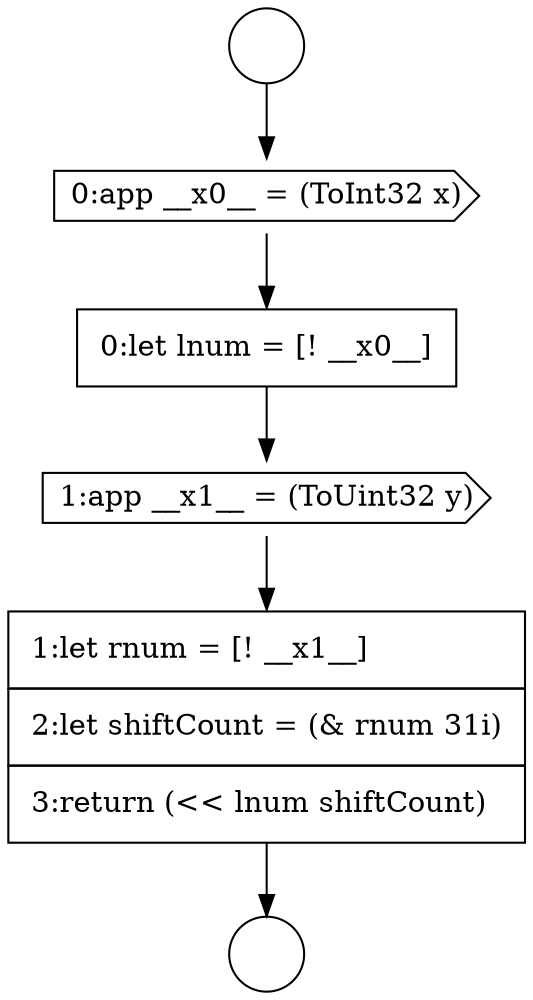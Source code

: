 digraph {
  node10 [shape=circle label=" " color="black" fillcolor="white" style=filled]
  node14 [shape=none, margin=0, label=<<font color="black">
    <table border="0" cellborder="1" cellspacing="0" cellpadding="10">
      <tr><td align="left">1:let rnum = [! __x1__]</td></tr>
      <tr><td align="left">2:let shiftCount = (&amp; rnum 31i)</td></tr>
      <tr><td align="left">3:return (&lt;&lt; lnum shiftCount)</td></tr>
    </table>
  </font>> color="black" fillcolor="white" style=filled]
  node9 [shape=circle label=" " color="black" fillcolor="white" style=filled]
  node13 [shape=cds, label=<<font color="black">1:app __x1__ = (ToUint32 y)</font>> color="black" fillcolor="white" style=filled]
  node12 [shape=none, margin=0, label=<<font color="black">
    <table border="0" cellborder="1" cellspacing="0" cellpadding="10">
      <tr><td align="left">0:let lnum = [! __x0__]</td></tr>
    </table>
  </font>> color="black" fillcolor="white" style=filled]
  node11 [shape=cds, label=<<font color="black">0:app __x0__ = (ToInt32 x)</font>> color="black" fillcolor="white" style=filled]
  node11 -> node12 [ color="black"]
  node13 -> node14 [ color="black"]
  node12 -> node13 [ color="black"]
  node9 -> node11 [ color="black"]
  node14 -> node10 [ color="black"]
}
